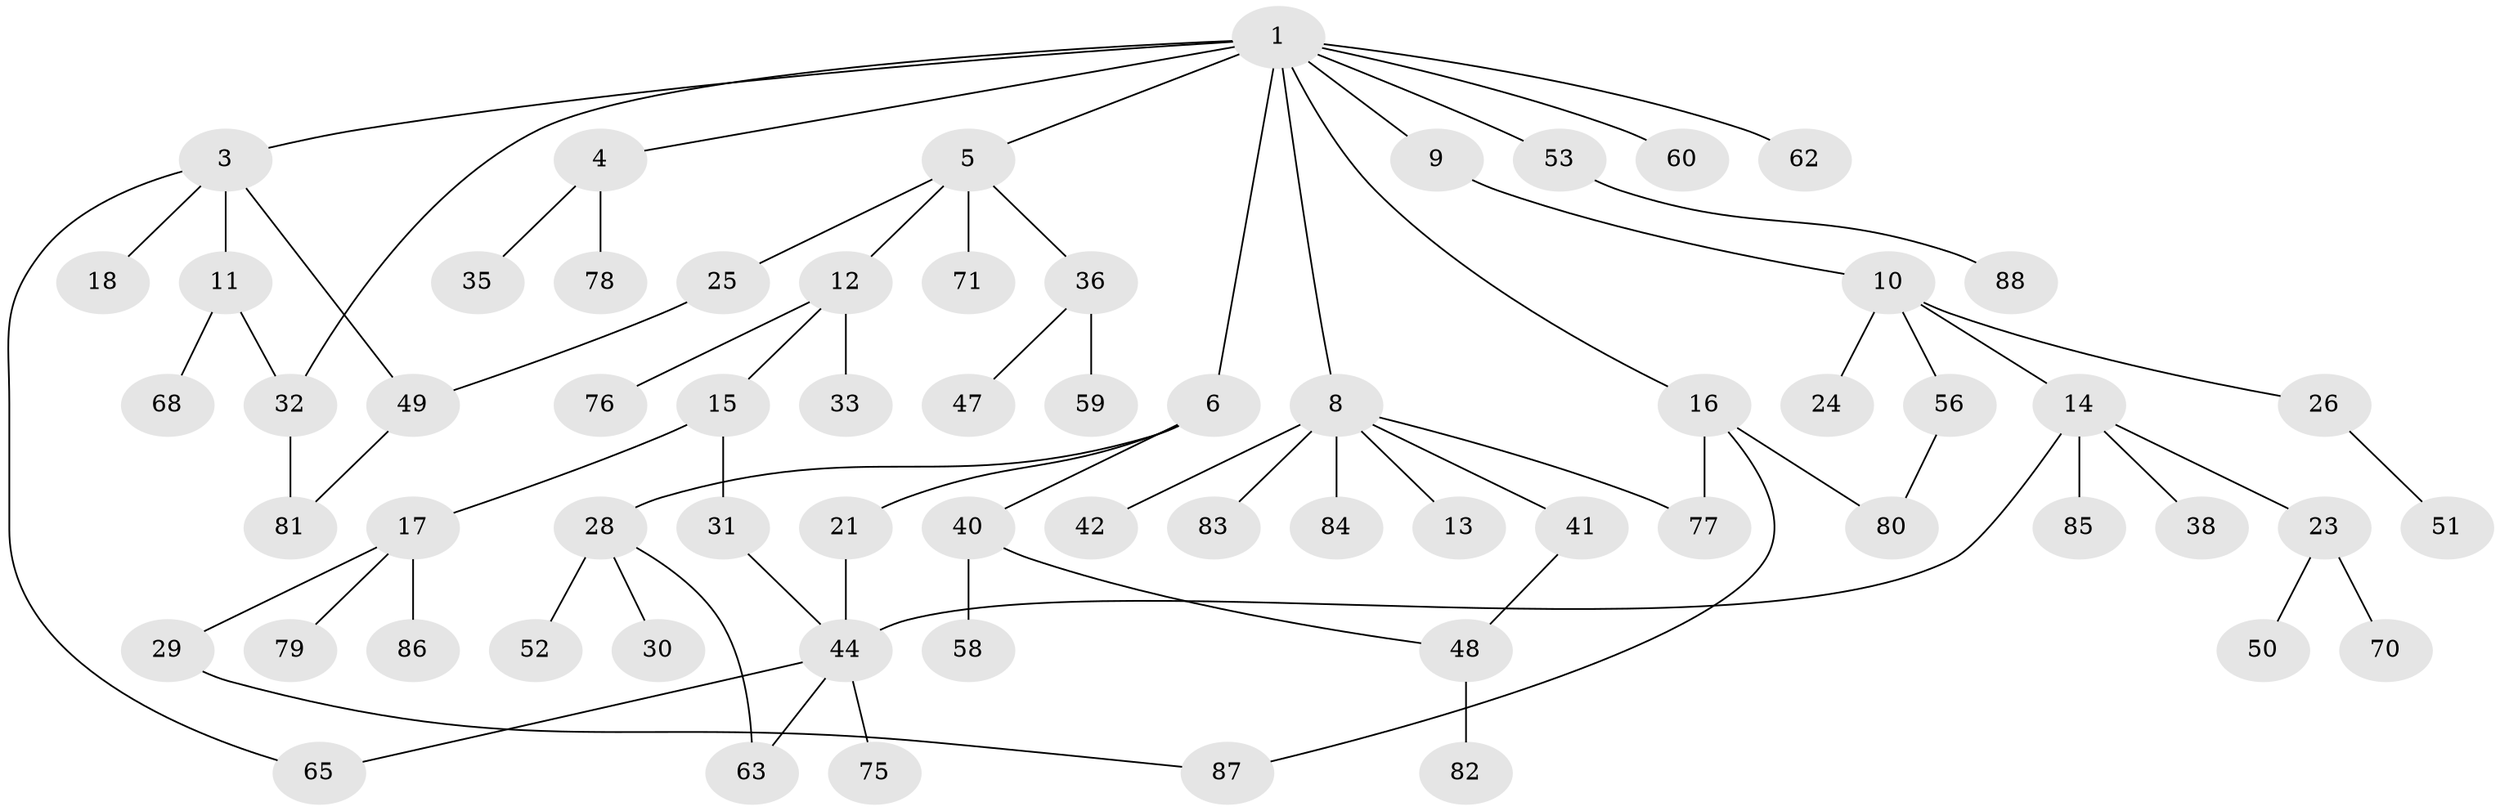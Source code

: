 // original degree distribution, {7: 0.011363636363636364, 6: 0.011363636363636364, 5: 0.06818181818181818, 2: 0.2727272727272727, 3: 0.19318181818181818, 4: 0.056818181818181816, 1: 0.38636363636363635}
// Generated by graph-tools (version 1.1) at 2025/41/03/06/25 10:41:27]
// undirected, 65 vertices, 75 edges
graph export_dot {
graph [start="1"]
  node [color=gray90,style=filled];
  1 [super="+2"];
  3 [super="+64"];
  4 [super="+22"];
  5 [super="+39"];
  6 [super="+7"];
  8 [super="+34"];
  9;
  10 [super="+20"];
  11 [super="+27"];
  12 [super="+66"];
  13;
  14;
  15;
  16 [super="+73"];
  17 [super="+19"];
  18;
  21;
  23 [super="+69"];
  24;
  25;
  26 [super="+67"];
  28 [super="+43"];
  29 [super="+37"];
  30;
  31 [super="+57"];
  32;
  33;
  35;
  36 [super="+45"];
  38;
  40 [super="+46"];
  41;
  42 [super="+54"];
  44 [super="+55"];
  47;
  48 [super="+74"];
  49 [super="+72"];
  50;
  51;
  52;
  53;
  56 [super="+61"];
  58;
  59;
  60;
  62;
  63;
  65;
  68;
  70;
  71;
  75;
  76;
  77;
  78;
  79;
  80;
  81;
  82;
  83;
  84;
  85;
  86;
  87;
  88;
  1 -- 3;
  1 -- 6;
  1 -- 8;
  1 -- 16;
  1 -- 53;
  1 -- 32;
  1 -- 4;
  1 -- 5;
  1 -- 9;
  1 -- 60;
  1 -- 62;
  3 -- 11;
  3 -- 18;
  3 -- 49;
  3 -- 65;
  4 -- 35;
  4 -- 78;
  5 -- 12;
  5 -- 25;
  5 -- 36;
  5 -- 71;
  6 -- 40;
  6 -- 28;
  6 -- 21;
  8 -- 13;
  8 -- 42;
  8 -- 84;
  8 -- 41;
  8 -- 83;
  8 -- 77;
  9 -- 10;
  10 -- 14;
  10 -- 24;
  10 -- 56;
  10 -- 26;
  11 -- 68;
  11 -- 32;
  12 -- 15;
  12 -- 33;
  12 -- 76;
  14 -- 23;
  14 -- 38;
  14 -- 85;
  14 -- 44;
  15 -- 17;
  15 -- 31;
  16 -- 77;
  16 -- 80;
  16 -- 87;
  17 -- 29;
  17 -- 79;
  17 -- 86;
  21 -- 44;
  23 -- 50;
  23 -- 70;
  25 -- 49;
  26 -- 51;
  28 -- 30;
  28 -- 52;
  28 -- 63;
  29 -- 87;
  31 -- 44;
  32 -- 81;
  36 -- 59;
  36 -- 47;
  40 -- 58;
  40 -- 48;
  41 -- 48;
  44 -- 65;
  44 -- 75;
  44 -- 63;
  48 -- 82;
  49 -- 81;
  53 -- 88;
  56 -- 80;
}
